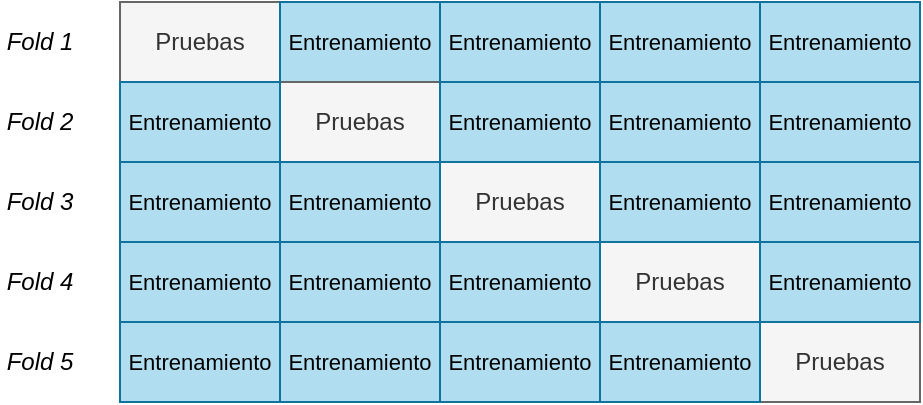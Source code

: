 <mxfile version="13.0.3" type="device"><diagram id="2krl8CPfN6Wtoau_gZCG" name="Page-1"><mxGraphModel dx="574" dy="664" grid="1" gridSize="10" guides="1" tooltips="1" connect="1" arrows="1" fold="1" page="1" pageScale="1" pageWidth="1169" pageHeight="827" math="0" shadow="0"><root><mxCell id="0"/><mxCell id="1" parent="0"/><mxCell id="OLzck3FzzoJpMkjsqFqf-1" value="Pruebas" style="rounded=0;whiteSpace=wrap;html=1;fillColor=#f5f5f5;strokeColor=#666666;fontColor=#333333;" vertex="1" parent="1"><mxGeometry x="80" y="120" width="80" height="40" as="geometry"/></mxCell><mxCell id="OLzck3FzzoJpMkjsqFqf-3" value="&lt;font style=&quot;font-size: 11px&quot;&gt;Entrenamiento&lt;/font&gt;" style="rounded=0;whiteSpace=wrap;html=1;fillColor=#b1ddf0;strokeColor=#10739e;" vertex="1" parent="1"><mxGeometry x="160" y="120" width="80" height="40" as="geometry"/></mxCell><mxCell id="OLzck3FzzoJpMkjsqFqf-8" value="&lt;font style=&quot;font-size: 11px&quot;&gt;Entrenamiento&lt;/font&gt;" style="rounded=0;whiteSpace=wrap;html=1;fillColor=#b1ddf0;strokeColor=#10739e;" vertex="1" parent="1"><mxGeometry x="240" y="120" width="80" height="40" as="geometry"/></mxCell><mxCell id="OLzck3FzzoJpMkjsqFqf-9" value="&lt;font style=&quot;font-size: 11px&quot;&gt;Entrenamiento&lt;/font&gt;" style="rounded=0;whiteSpace=wrap;html=1;fillColor=#b1ddf0;strokeColor=#10739e;" vertex="1" parent="1"><mxGeometry x="320" y="120" width="80" height="40" as="geometry"/></mxCell><mxCell id="OLzck3FzzoJpMkjsqFqf-10" value="&lt;font style=&quot;font-size: 11px&quot;&gt;Entrenamiento&lt;/font&gt;" style="rounded=0;whiteSpace=wrap;html=1;fillColor=#b1ddf0;strokeColor=#10739e;" vertex="1" parent="1"><mxGeometry x="400" y="120" width="80" height="40" as="geometry"/></mxCell><mxCell id="OLzck3FzzoJpMkjsqFqf-31" value="&lt;i&gt;Fold 1&lt;br&gt;&lt;/i&gt;" style="text;html=1;strokeColor=none;fillColor=none;align=center;verticalAlign=middle;whiteSpace=wrap;rounded=0;" vertex="1" parent="1"><mxGeometry x="20" y="130" width="40" height="20" as="geometry"/></mxCell><mxCell id="OLzck3FzzoJpMkjsqFqf-34" value="&lt;i&gt;Fold 2&lt;br&gt;&lt;/i&gt;" style="text;html=1;strokeColor=none;fillColor=none;align=center;verticalAlign=middle;whiteSpace=wrap;rounded=0;" vertex="1" parent="1"><mxGeometry x="20" y="170" width="40" height="20" as="geometry"/></mxCell><mxCell id="OLzck3FzzoJpMkjsqFqf-35" value="&lt;i&gt;Fold 3&lt;br&gt;&lt;/i&gt;" style="text;html=1;strokeColor=none;fillColor=none;align=center;verticalAlign=middle;whiteSpace=wrap;rounded=0;" vertex="1" parent="1"><mxGeometry x="20" y="210" width="40" height="20" as="geometry"/></mxCell><mxCell id="OLzck3FzzoJpMkjsqFqf-36" value="&lt;i&gt;Fold 4&lt;br&gt;&lt;/i&gt;" style="text;html=1;strokeColor=none;fillColor=none;align=center;verticalAlign=middle;whiteSpace=wrap;rounded=0;" vertex="1" parent="1"><mxGeometry x="20" y="250" width="40" height="20" as="geometry"/></mxCell><mxCell id="OLzck3FzzoJpMkjsqFqf-37" value="&lt;i&gt;Fold 5&lt;br&gt;&lt;/i&gt;" style="text;html=1;strokeColor=none;fillColor=none;align=center;verticalAlign=middle;whiteSpace=wrap;rounded=0;" vertex="1" parent="1"><mxGeometry x="20" y="290" width="40" height="20" as="geometry"/></mxCell><mxCell id="OLzck3FzzoJpMkjsqFqf-41" value="Pruebas" style="rounded=0;whiteSpace=wrap;html=1;fillColor=#f5f5f5;strokeColor=#666666;fontColor=#333333;" vertex="1" parent="1"><mxGeometry x="160" y="160" width="80" height="40" as="geometry"/></mxCell><mxCell id="OLzck3FzzoJpMkjsqFqf-42" value="Pruebas" style="rounded=0;whiteSpace=wrap;html=1;fillColor=#f5f5f5;strokeColor=#666666;fontColor=#333333;" vertex="1" parent="1"><mxGeometry x="240" y="200" width="80" height="40" as="geometry"/></mxCell><mxCell id="OLzck3FzzoJpMkjsqFqf-43" value="Pruebas" style="rounded=0;whiteSpace=wrap;html=1;fillColor=#f5f5f5;strokeColor=#666666;fontColor=#333333;" vertex="1" parent="1"><mxGeometry x="320" y="240" width="80" height="40" as="geometry"/></mxCell><mxCell id="OLzck3FzzoJpMkjsqFqf-44" value="Pruebas" style="rounded=0;whiteSpace=wrap;html=1;fillColor=#f5f5f5;strokeColor=#666666;fontColor=#333333;" vertex="1" parent="1"><mxGeometry x="400" y="280" width="80" height="40" as="geometry"/></mxCell><mxCell id="OLzck3FzzoJpMkjsqFqf-45" value="&lt;font style=&quot;font-size: 11px&quot;&gt;Entrenamiento&lt;/font&gt;" style="rounded=0;whiteSpace=wrap;html=1;fillColor=#b1ddf0;strokeColor=#10739e;" vertex="1" parent="1"><mxGeometry x="80" y="280" width="80" height="40" as="geometry"/></mxCell><mxCell id="OLzck3FzzoJpMkjsqFqf-46" value="&lt;font style=&quot;font-size: 11px&quot;&gt;Entrenamiento&lt;/font&gt;" style="rounded=0;whiteSpace=wrap;html=1;fillColor=#b1ddf0;strokeColor=#10739e;" vertex="1" parent="1"><mxGeometry x="160" y="280" width="80" height="40" as="geometry"/></mxCell><mxCell id="OLzck3FzzoJpMkjsqFqf-47" value="&lt;font style=&quot;font-size: 11px&quot;&gt;Entrenamiento&lt;/font&gt;" style="rounded=0;whiteSpace=wrap;html=1;fillColor=#b1ddf0;strokeColor=#10739e;" vertex="1" parent="1"><mxGeometry x="240" y="280" width="80" height="40" as="geometry"/></mxCell><mxCell id="OLzck3FzzoJpMkjsqFqf-48" value="&lt;font style=&quot;font-size: 11px&quot;&gt;Entrenamiento&lt;/font&gt;" style="rounded=0;whiteSpace=wrap;html=1;fillColor=#b1ddf0;strokeColor=#10739e;" vertex="1" parent="1"><mxGeometry x="320" y="280" width="80" height="40" as="geometry"/></mxCell><mxCell id="OLzck3FzzoJpMkjsqFqf-49" value="&lt;font style=&quot;font-size: 11px&quot;&gt;Entrenamiento&lt;/font&gt;" style="rounded=0;whiteSpace=wrap;html=1;fillColor=#b1ddf0;strokeColor=#10739e;" vertex="1" parent="1"><mxGeometry x="80" y="240" width="80" height="40" as="geometry"/></mxCell><mxCell id="OLzck3FzzoJpMkjsqFqf-50" value="&lt;font style=&quot;font-size: 11px&quot;&gt;Entrenamiento&lt;/font&gt;" style="rounded=0;whiteSpace=wrap;html=1;fillColor=#b1ddf0;strokeColor=#10739e;" vertex="1" parent="1"><mxGeometry x="160" y="240" width="80" height="40" as="geometry"/></mxCell><mxCell id="OLzck3FzzoJpMkjsqFqf-51" value="&lt;font style=&quot;font-size: 11px&quot;&gt;Entrenamiento&lt;/font&gt;" style="rounded=0;whiteSpace=wrap;html=1;fillColor=#b1ddf0;strokeColor=#10739e;" vertex="1" parent="1"><mxGeometry x="240" y="240" width="80" height="40" as="geometry"/></mxCell><mxCell id="OLzck3FzzoJpMkjsqFqf-52" value="&lt;font style=&quot;font-size: 11px&quot;&gt;Entrenamiento&lt;/font&gt;" style="rounded=0;whiteSpace=wrap;html=1;fillColor=#b1ddf0;strokeColor=#10739e;" vertex="1" parent="1"><mxGeometry x="240" y="160" width="80" height="40" as="geometry"/></mxCell><mxCell id="OLzck3FzzoJpMkjsqFqf-53" value="&lt;font style=&quot;font-size: 11px&quot;&gt;Entrenamiento&lt;/font&gt;" style="rounded=0;whiteSpace=wrap;html=1;fillColor=#b1ddf0;strokeColor=#10739e;" vertex="1" parent="1"><mxGeometry x="320" y="160" width="80" height="40" as="geometry"/></mxCell><mxCell id="OLzck3FzzoJpMkjsqFqf-54" value="&lt;font style=&quot;font-size: 11px&quot;&gt;Entrenamiento&lt;/font&gt;" style="rounded=0;whiteSpace=wrap;html=1;fillColor=#b1ddf0;strokeColor=#10739e;" vertex="1" parent="1"><mxGeometry x="400" y="160" width="80" height="40" as="geometry"/></mxCell><mxCell id="OLzck3FzzoJpMkjsqFqf-55" value="&lt;font style=&quot;font-size: 11px&quot;&gt;Entrenamiento&lt;/font&gt;" style="rounded=0;whiteSpace=wrap;html=1;fillColor=#b1ddf0;strokeColor=#10739e;" vertex="1" parent="1"><mxGeometry x="320" y="200" width="80" height="40" as="geometry"/></mxCell><mxCell id="OLzck3FzzoJpMkjsqFqf-56" value="&lt;font style=&quot;font-size: 11px&quot;&gt;Entrenamiento&lt;/font&gt;" style="rounded=0;whiteSpace=wrap;html=1;fillColor=#b1ddf0;strokeColor=#10739e;" vertex="1" parent="1"><mxGeometry x="400" y="200" width="80" height="40" as="geometry"/></mxCell><mxCell id="OLzck3FzzoJpMkjsqFqf-57" value="&lt;font style=&quot;font-size: 11px&quot;&gt;Entrenamiento&lt;/font&gt;" style="rounded=0;whiteSpace=wrap;html=1;fillColor=#b1ddf0;strokeColor=#10739e;" vertex="1" parent="1"><mxGeometry x="80" y="200" width="80" height="40" as="geometry"/></mxCell><mxCell id="OLzck3FzzoJpMkjsqFqf-58" value="&lt;font style=&quot;font-size: 11px&quot;&gt;Entrenamiento&lt;/font&gt;" style="rounded=0;whiteSpace=wrap;html=1;fillColor=#b1ddf0;strokeColor=#10739e;" vertex="1" parent="1"><mxGeometry x="160" y="200" width="80" height="40" as="geometry"/></mxCell><mxCell id="OLzck3FzzoJpMkjsqFqf-59" value="&lt;font style=&quot;font-size: 11px&quot;&gt;Entrenamiento&lt;/font&gt;" style="rounded=0;whiteSpace=wrap;html=1;fillColor=#b1ddf0;strokeColor=#10739e;" vertex="1" parent="1"><mxGeometry x="400" y="240" width="80" height="40" as="geometry"/></mxCell><mxCell id="OLzck3FzzoJpMkjsqFqf-60" value="&lt;font style=&quot;font-size: 11px&quot;&gt;Entrenamiento&lt;/font&gt;" style="rounded=0;whiteSpace=wrap;html=1;fillColor=#b1ddf0;strokeColor=#10739e;" vertex="1" parent="1"><mxGeometry x="80" y="160" width="80" height="40" as="geometry"/></mxCell></root></mxGraphModel></diagram></mxfile>